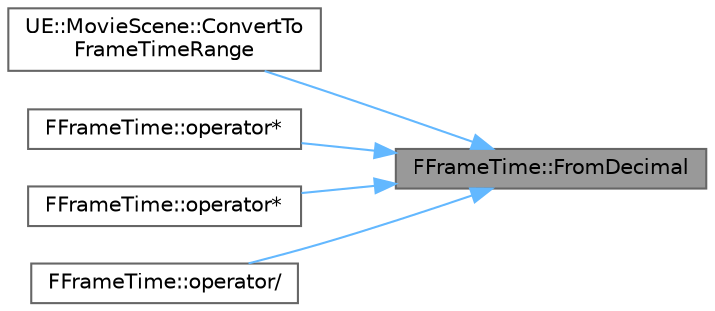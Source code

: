 digraph "FFrameTime::FromDecimal"
{
 // INTERACTIVE_SVG=YES
 // LATEX_PDF_SIZE
  bgcolor="transparent";
  edge [fontname=Helvetica,fontsize=10,labelfontname=Helvetica,labelfontsize=10];
  node [fontname=Helvetica,fontsize=10,shape=box,height=0.2,width=0.4];
  rankdir="RL";
  Node1 [id="Node000001",label="FFrameTime::FromDecimal",height=0.2,width=0.4,color="gray40", fillcolor="grey60", style="filled", fontcolor="black",tooltip="Convert a decimal representation to a frame time Note that sub frames are always positive,..."];
  Node1 -> Node2 [id="edge1_Node000001_Node000002",dir="back",color="steelblue1",style="solid",tooltip=" "];
  Node2 [id="Node000002",label="UE::MovieScene::ConvertTo\lFrameTimeRange",height=0.2,width=0.4,color="grey40", fillcolor="white", style="filled",URL="$d1/dd1/namespaceUE_1_1MovieScene.html#a6ec173a2bac14d6d44c19dc03199e09c",tooltip=" "];
  Node1 -> Node3 [id="edge2_Node000001_Node000003",dir="back",color="steelblue1",style="solid",tooltip=" "];
  Node3 [id="Node000003",label="FFrameTime::operator*",height=0.2,width=0.4,color="grey40", fillcolor="white", style="filled",URL="$df/d8e/structFFrameTime.html#a8f1d780c5c4e545e56118e796644bc55",tooltip=" "];
  Node1 -> Node4 [id="edge3_Node000001_Node000004",dir="back",color="steelblue1",style="solid",tooltip=" "];
  Node4 [id="Node000004",label="FFrameTime::operator*",height=0.2,width=0.4,color="grey40", fillcolor="white", style="filled",URL="$df/d8e/structFFrameTime.html#afde01892659eff2cfec4731a20021047",tooltip=" "];
  Node1 -> Node5 [id="edge4_Node000001_Node000005",dir="back",color="steelblue1",style="solid",tooltip=" "];
  Node5 [id="Node000005",label="FFrameTime::operator/",height=0.2,width=0.4,color="grey40", fillcolor="white", style="filled",URL="$df/d8e/structFFrameTime.html#a987f253a19acb4819dbde7405dd4b93e",tooltip=" "];
}
